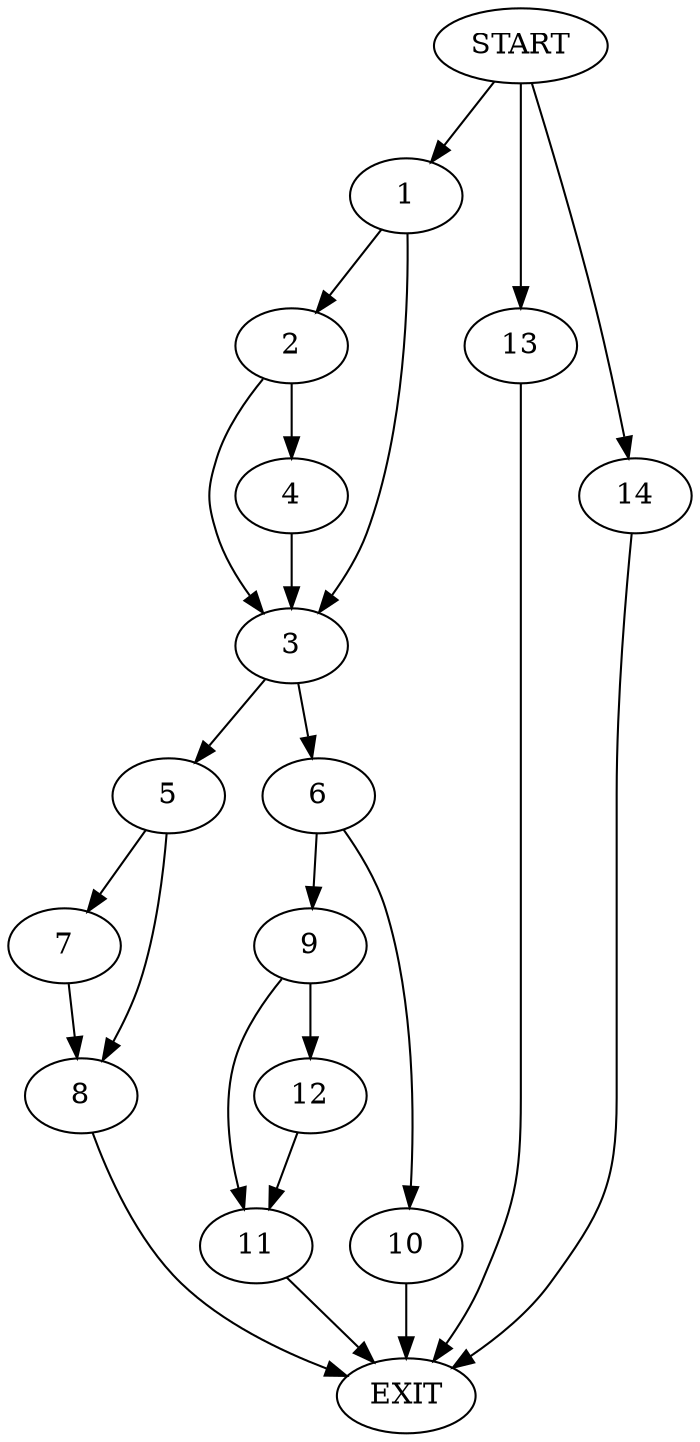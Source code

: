 digraph {
0 [label="START"]
15 [label="EXIT"]
0 -> 1
1 -> 2
1 -> 3
2 -> 3
2 -> 4
3 -> 5
3 -> 6
4 -> 3
5 -> 7
5 -> 8
6 -> 9
6 -> 10
7 -> 8
8 -> 15
10 -> 15
9 -> 11
9 -> 12
11 -> 15
12 -> 11
0 -> 13
13 -> 15
0 -> 14
14 -> 15
}
